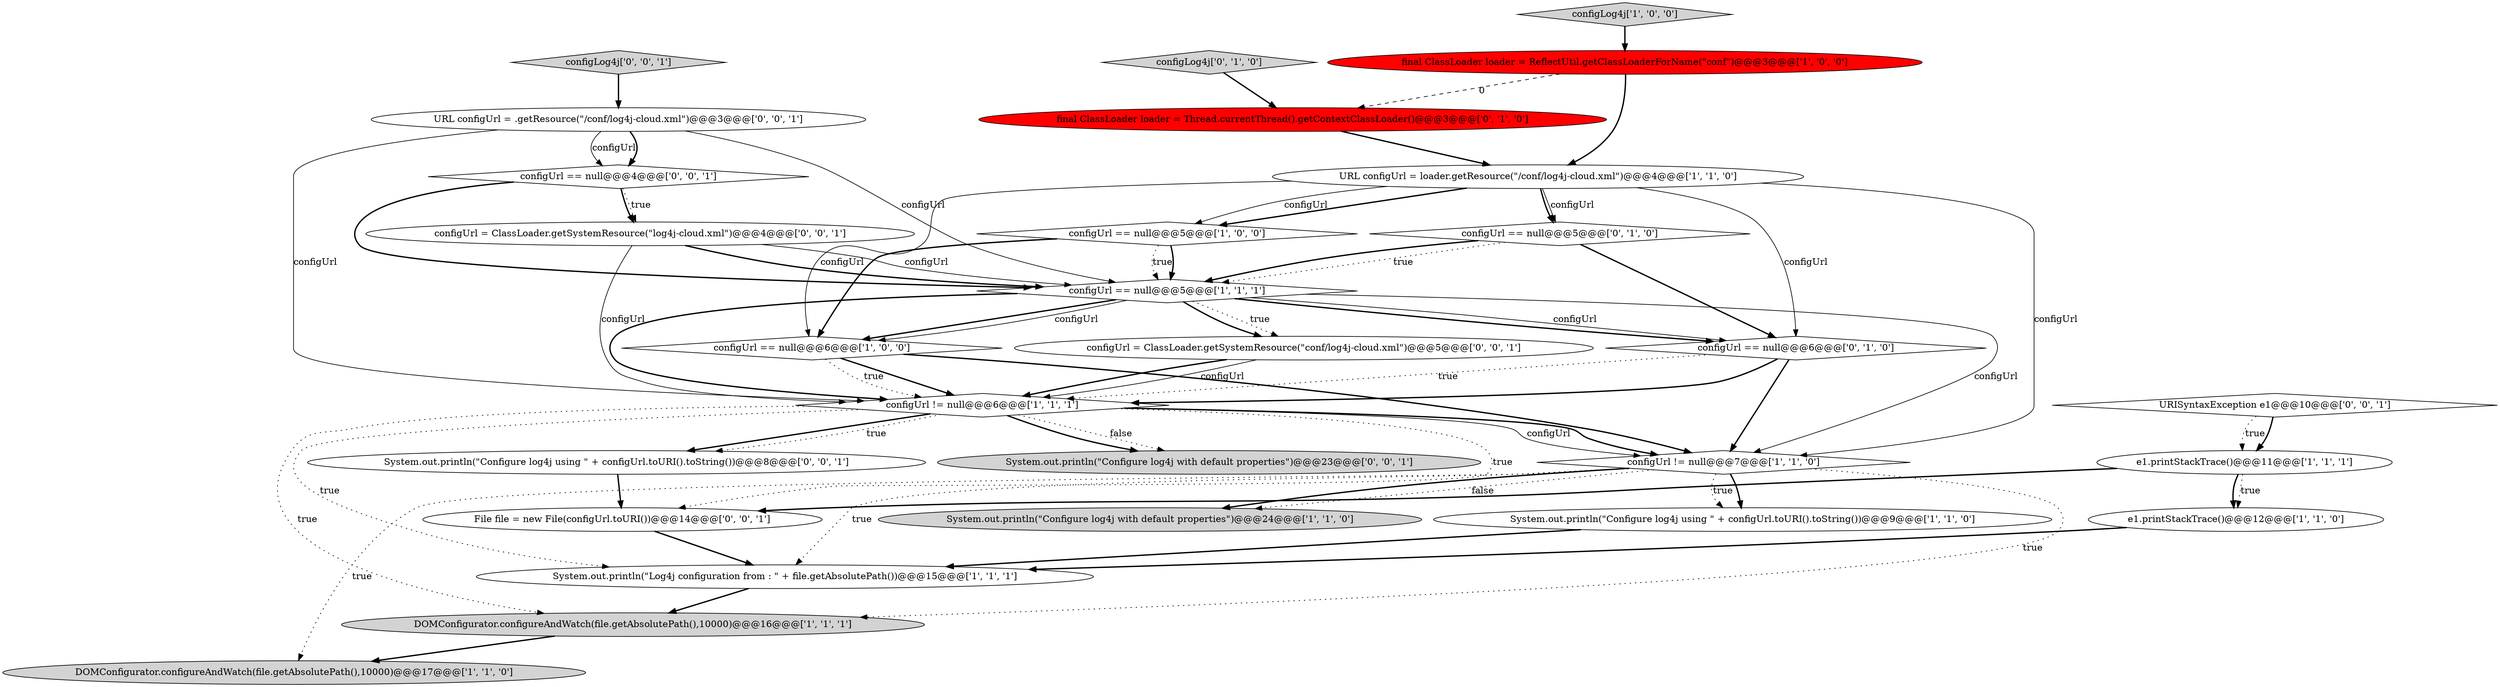 digraph {
6 [style = filled, label = "System.out.println(\"Configure log4j with default properties\")@@@24@@@['1', '1', '0']", fillcolor = lightgray, shape = ellipse image = "AAA0AAABBB1BBB"];
26 [style = filled, label = "URL configUrl = .getResource(\"/conf/log4j-cloud.xml\")@@@3@@@['0', '0', '1']", fillcolor = white, shape = ellipse image = "AAA0AAABBB3BBB"];
25 [style = filled, label = "configLog4j['0', '0', '1']", fillcolor = lightgray, shape = diamond image = "AAA0AAABBB3BBB"];
8 [style = filled, label = "System.out.println(\"Log4j configuration from : \" + file.getAbsolutePath())@@@15@@@['1', '1', '1']", fillcolor = white, shape = ellipse image = "AAA0AAABBB1BBB"];
10 [style = filled, label = "configLog4j['1', '0', '0']", fillcolor = lightgray, shape = diamond image = "AAA0AAABBB1BBB"];
27 [style = filled, label = "System.out.println(\"Configure log4j using \" + configUrl.toURI().toString())@@@8@@@['0', '0', '1']", fillcolor = white, shape = ellipse image = "AAA0AAABBB3BBB"];
20 [style = filled, label = "File file = new File(configUrl.toURI())@@@14@@@['0', '0', '1']", fillcolor = white, shape = ellipse image = "AAA0AAABBB3BBB"];
3 [style = filled, label = "DOMConfigurator.configureAndWatch(file.getAbsolutePath(),10000)@@@17@@@['1', '1', '0']", fillcolor = lightgray, shape = ellipse image = "AAA0AAABBB1BBB"];
13 [style = filled, label = "final ClassLoader loader = ReflectUtil.getClassLoaderForName(\"conf\")@@@3@@@['1', '0', '0']", fillcolor = red, shape = ellipse image = "AAA1AAABBB1BBB"];
5 [style = filled, label = "URL configUrl = loader.getResource(\"/conf/log4j-cloud.xml\")@@@4@@@['1', '1', '0']", fillcolor = white, shape = ellipse image = "AAA0AAABBB1BBB"];
24 [style = filled, label = "URISyntaxException e1@@@10@@@['0', '0', '1']", fillcolor = white, shape = diamond image = "AAA0AAABBB3BBB"];
2 [style = filled, label = "e1.printStackTrace()@@@12@@@['1', '1', '0']", fillcolor = white, shape = ellipse image = "AAA0AAABBB1BBB"];
17 [style = filled, label = "configUrl == null@@@5@@@['0', '1', '0']", fillcolor = white, shape = diamond image = "AAA0AAABBB2BBB"];
21 [style = filled, label = "configUrl = ClassLoader.getSystemResource(\"conf/log4j-cloud.xml\")@@@5@@@['0', '0', '1']", fillcolor = white, shape = ellipse image = "AAA0AAABBB3BBB"];
18 [style = filled, label = "configLog4j['0', '1', '0']", fillcolor = lightgray, shape = diamond image = "AAA0AAABBB2BBB"];
12 [style = filled, label = "DOMConfigurator.configureAndWatch(file.getAbsolutePath(),10000)@@@16@@@['1', '1', '1']", fillcolor = lightgray, shape = ellipse image = "AAA0AAABBB1BBB"];
4 [style = filled, label = "configUrl == null@@@5@@@['1', '0', '0']", fillcolor = white, shape = diamond image = "AAA0AAABBB1BBB"];
7 [style = filled, label = "System.out.println(\"Configure log4j using \" + configUrl.toURI().toString())@@@9@@@['1', '1', '0']", fillcolor = white, shape = ellipse image = "AAA0AAABBB1BBB"];
22 [style = filled, label = "configUrl = ClassLoader.getSystemResource(\"log4j-cloud.xml\")@@@4@@@['0', '0', '1']", fillcolor = white, shape = ellipse image = "AAA0AAABBB3BBB"];
11 [style = filled, label = "configUrl == null@@@5@@@['1', '1', '1']", fillcolor = white, shape = diamond image = "AAA0AAABBB1BBB"];
1 [style = filled, label = "e1.printStackTrace()@@@11@@@['1', '1', '1']", fillcolor = white, shape = ellipse image = "AAA0AAABBB1BBB"];
9 [style = filled, label = "configUrl != null@@@6@@@['1', '1', '1']", fillcolor = white, shape = diamond image = "AAA0AAABBB1BBB"];
15 [style = filled, label = "final ClassLoader loader = Thread.currentThread().getContextClassLoader()@@@3@@@['0', '1', '0']", fillcolor = red, shape = ellipse image = "AAA1AAABBB2BBB"];
16 [style = filled, label = "configUrl == null@@@6@@@['0', '1', '0']", fillcolor = white, shape = diamond image = "AAA0AAABBB2BBB"];
19 [style = filled, label = "configUrl == null@@@4@@@['0', '0', '1']", fillcolor = white, shape = diamond image = "AAA0AAABBB3BBB"];
0 [style = filled, label = "configUrl == null@@@6@@@['1', '0', '0']", fillcolor = white, shape = diamond image = "AAA0AAABBB1BBB"];
14 [style = filled, label = "configUrl != null@@@7@@@['1', '1', '0']", fillcolor = white, shape = diamond image = "AAA0AAABBB1BBB"];
23 [style = filled, label = "System.out.println(\"Configure log4j with default properties\")@@@23@@@['0', '0', '1']", fillcolor = lightgray, shape = ellipse image = "AAA0AAABBB3BBB"];
5->17 [style = solid, label="configUrl"];
11->16 [style = bold, label=""];
11->16 [style = solid, label="configUrl"];
22->11 [style = solid, label="configUrl"];
24->1 [style = dotted, label="true"];
0->9 [style = bold, label=""];
16->9 [style = bold, label=""];
16->9 [style = dotted, label="true"];
9->12 [style = dotted, label="true"];
14->12 [style = dotted, label="true"];
5->0 [style = solid, label="configUrl"];
5->16 [style = solid, label="configUrl"];
11->21 [style = bold, label=""];
18->15 [style = bold, label=""];
9->14 [style = solid, label="configUrl"];
4->11 [style = dotted, label="true"];
1->20 [style = bold, label=""];
17->11 [style = dotted, label="true"];
9->23 [style = dotted, label="false"];
19->11 [style = bold, label=""];
5->14 [style = solid, label="configUrl"];
26->19 [style = solid, label="configUrl"];
26->19 [style = bold, label=""];
7->8 [style = bold, label=""];
5->17 [style = bold, label=""];
11->9 [style = bold, label=""];
21->9 [style = solid, label="configUrl"];
11->14 [style = solid, label="configUrl"];
13->15 [style = dashed, label="0"];
15->5 [style = bold, label=""];
4->0 [style = bold, label=""];
14->7 [style = bold, label=""];
9->8 [style = dotted, label="true"];
9->27 [style = bold, label=""];
9->27 [style = dotted, label="true"];
9->23 [style = bold, label=""];
0->14 [style = bold, label=""];
11->0 [style = bold, label=""];
21->9 [style = bold, label=""];
20->8 [style = bold, label=""];
14->6 [style = dotted, label="false"];
22->9 [style = solid, label="configUrl"];
10->13 [style = bold, label=""];
26->9 [style = solid, label="configUrl"];
26->11 [style = solid, label="configUrl"];
5->4 [style = bold, label=""];
25->26 [style = bold, label=""];
5->4 [style = solid, label="configUrl"];
14->7 [style = dotted, label="true"];
19->22 [style = dotted, label="true"];
9->14 [style = bold, label=""];
13->5 [style = bold, label=""];
14->8 [style = dotted, label="true"];
14->3 [style = dotted, label="true"];
9->20 [style = dotted, label="true"];
16->14 [style = bold, label=""];
11->0 [style = solid, label="configUrl"];
1->2 [style = bold, label=""];
12->3 [style = bold, label=""];
24->1 [style = bold, label=""];
11->21 [style = dotted, label="true"];
1->2 [style = dotted, label="true"];
4->11 [style = bold, label=""];
19->22 [style = bold, label=""];
27->20 [style = bold, label=""];
0->9 [style = dotted, label="true"];
14->6 [style = bold, label=""];
8->12 [style = bold, label=""];
22->11 [style = bold, label=""];
17->16 [style = bold, label=""];
2->8 [style = bold, label=""];
17->11 [style = bold, label=""];
}
